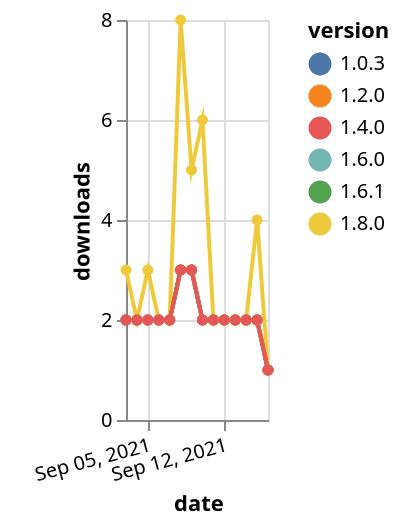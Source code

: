{"$schema": "https://vega.github.io/schema/vega-lite/v5.json", "description": "A simple bar chart with embedded data.", "data": {"values": [{"date": "2021-09-03", "total": 676, "delta": 2, "version": "1.6.0"}, {"date": "2021-09-04", "total": 678, "delta": 2, "version": "1.6.0"}, {"date": "2021-09-05", "total": 680, "delta": 2, "version": "1.6.0"}, {"date": "2021-09-06", "total": 682, "delta": 2, "version": "1.6.0"}, {"date": "2021-09-07", "total": 684, "delta": 2, "version": "1.6.0"}, {"date": "2021-09-08", "total": 687, "delta": 3, "version": "1.6.0"}, {"date": "2021-09-09", "total": 690, "delta": 3, "version": "1.6.0"}, {"date": "2021-09-10", "total": 692, "delta": 2, "version": "1.6.0"}, {"date": "2021-09-11", "total": 694, "delta": 2, "version": "1.6.0"}, {"date": "2021-09-12", "total": 696, "delta": 2, "version": "1.6.0"}, {"date": "2021-09-13", "total": 698, "delta": 2, "version": "1.6.0"}, {"date": "2021-09-14", "total": 700, "delta": 2, "version": "1.6.0"}, {"date": "2021-09-15", "total": 702, "delta": 2, "version": "1.6.0"}, {"date": "2021-09-16", "total": 703, "delta": 1, "version": "1.6.0"}, {"date": "2021-09-03", "total": 366, "delta": 2, "version": "1.6.1"}, {"date": "2021-09-04", "total": 368, "delta": 2, "version": "1.6.1"}, {"date": "2021-09-05", "total": 370, "delta": 2, "version": "1.6.1"}, {"date": "2021-09-06", "total": 372, "delta": 2, "version": "1.6.1"}, {"date": "2021-09-07", "total": 374, "delta": 2, "version": "1.6.1"}, {"date": "2021-09-08", "total": 377, "delta": 3, "version": "1.6.1"}, {"date": "2021-09-09", "total": 380, "delta": 3, "version": "1.6.1"}, {"date": "2021-09-10", "total": 382, "delta": 2, "version": "1.6.1"}, {"date": "2021-09-11", "total": 384, "delta": 2, "version": "1.6.1"}, {"date": "2021-09-12", "total": 386, "delta": 2, "version": "1.6.1"}, {"date": "2021-09-13", "total": 388, "delta": 2, "version": "1.6.1"}, {"date": "2021-09-14", "total": 390, "delta": 2, "version": "1.6.1"}, {"date": "2021-09-15", "total": 392, "delta": 2, "version": "1.6.1"}, {"date": "2021-09-16", "total": 393, "delta": 1, "version": "1.6.1"}, {"date": "2021-09-03", "total": 241, "delta": 3, "version": "1.8.0"}, {"date": "2021-09-04", "total": 243, "delta": 2, "version": "1.8.0"}, {"date": "2021-09-05", "total": 246, "delta": 3, "version": "1.8.0"}, {"date": "2021-09-06", "total": 248, "delta": 2, "version": "1.8.0"}, {"date": "2021-09-07", "total": 250, "delta": 2, "version": "1.8.0"}, {"date": "2021-09-08", "total": 258, "delta": 8, "version": "1.8.0"}, {"date": "2021-09-09", "total": 263, "delta": 5, "version": "1.8.0"}, {"date": "2021-09-10", "total": 269, "delta": 6, "version": "1.8.0"}, {"date": "2021-09-11", "total": 271, "delta": 2, "version": "1.8.0"}, {"date": "2021-09-12", "total": 273, "delta": 2, "version": "1.8.0"}, {"date": "2021-09-13", "total": 275, "delta": 2, "version": "1.8.0"}, {"date": "2021-09-14", "total": 277, "delta": 2, "version": "1.8.0"}, {"date": "2021-09-15", "total": 281, "delta": 4, "version": "1.8.0"}, {"date": "2021-09-16", "total": 282, "delta": 1, "version": "1.8.0"}, {"date": "2021-09-03", "total": 1661, "delta": 2, "version": "1.0.3"}, {"date": "2021-09-04", "total": 1663, "delta": 2, "version": "1.0.3"}, {"date": "2021-09-05", "total": 1665, "delta": 2, "version": "1.0.3"}, {"date": "2021-09-06", "total": 1667, "delta": 2, "version": "1.0.3"}, {"date": "2021-09-07", "total": 1669, "delta": 2, "version": "1.0.3"}, {"date": "2021-09-08", "total": 1672, "delta": 3, "version": "1.0.3"}, {"date": "2021-09-09", "total": 1675, "delta": 3, "version": "1.0.3"}, {"date": "2021-09-10", "total": 1677, "delta": 2, "version": "1.0.3"}, {"date": "2021-09-11", "total": 1679, "delta": 2, "version": "1.0.3"}, {"date": "2021-09-12", "total": 1681, "delta": 2, "version": "1.0.3"}, {"date": "2021-09-13", "total": 1683, "delta": 2, "version": "1.0.3"}, {"date": "2021-09-14", "total": 1685, "delta": 2, "version": "1.0.3"}, {"date": "2021-09-15", "total": 1687, "delta": 2, "version": "1.0.3"}, {"date": "2021-09-16", "total": 1688, "delta": 1, "version": "1.0.3"}, {"date": "2021-09-03", "total": 1456, "delta": 2, "version": "1.2.0"}, {"date": "2021-09-04", "total": 1458, "delta": 2, "version": "1.2.0"}, {"date": "2021-09-05", "total": 1460, "delta": 2, "version": "1.2.0"}, {"date": "2021-09-06", "total": 1462, "delta": 2, "version": "1.2.0"}, {"date": "2021-09-07", "total": 1464, "delta": 2, "version": "1.2.0"}, {"date": "2021-09-08", "total": 1467, "delta": 3, "version": "1.2.0"}, {"date": "2021-09-09", "total": 1470, "delta": 3, "version": "1.2.0"}, {"date": "2021-09-10", "total": 1472, "delta": 2, "version": "1.2.0"}, {"date": "2021-09-11", "total": 1474, "delta": 2, "version": "1.2.0"}, {"date": "2021-09-12", "total": 1476, "delta": 2, "version": "1.2.0"}, {"date": "2021-09-13", "total": 1478, "delta": 2, "version": "1.2.0"}, {"date": "2021-09-14", "total": 1480, "delta": 2, "version": "1.2.0"}, {"date": "2021-09-15", "total": 1482, "delta": 2, "version": "1.2.0"}, {"date": "2021-09-16", "total": 1483, "delta": 1, "version": "1.2.0"}, {"date": "2021-09-03", "total": 1013, "delta": 2, "version": "1.4.0"}, {"date": "2021-09-04", "total": 1015, "delta": 2, "version": "1.4.0"}, {"date": "2021-09-05", "total": 1017, "delta": 2, "version": "1.4.0"}, {"date": "2021-09-06", "total": 1019, "delta": 2, "version": "1.4.0"}, {"date": "2021-09-07", "total": 1021, "delta": 2, "version": "1.4.0"}, {"date": "2021-09-08", "total": 1024, "delta": 3, "version": "1.4.0"}, {"date": "2021-09-09", "total": 1027, "delta": 3, "version": "1.4.0"}, {"date": "2021-09-10", "total": 1029, "delta": 2, "version": "1.4.0"}, {"date": "2021-09-11", "total": 1031, "delta": 2, "version": "1.4.0"}, {"date": "2021-09-12", "total": 1033, "delta": 2, "version": "1.4.0"}, {"date": "2021-09-13", "total": 1035, "delta": 2, "version": "1.4.0"}, {"date": "2021-09-14", "total": 1037, "delta": 2, "version": "1.4.0"}, {"date": "2021-09-15", "total": 1039, "delta": 2, "version": "1.4.0"}, {"date": "2021-09-16", "total": 1040, "delta": 1, "version": "1.4.0"}]}, "width": "container", "mark": {"type": "line", "point": {"filled": true}}, "encoding": {"x": {"field": "date", "type": "temporal", "timeUnit": "yearmonthdate", "title": "date", "axis": {"labelAngle": -15}}, "y": {"field": "delta", "type": "quantitative", "title": "downloads"}, "color": {"field": "version", "type": "nominal"}, "tooltip": {"field": "delta"}}}